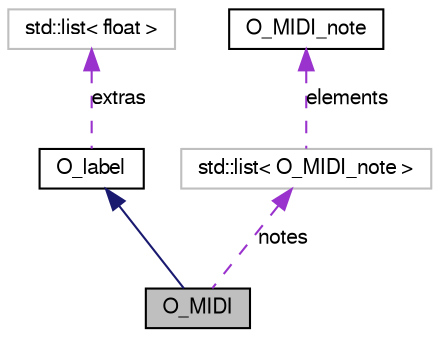 digraph G
{
  bgcolor="transparent";
  edge [fontname="FreeSans",fontsize="10",labelfontname="FreeSans",labelfontsize="10"];
  node [fontname="FreeSans",fontsize="10",shape=record];
  Node1 [label="O_MIDI",height=0.2,width=0.4,color="black", fillcolor="grey75", style="filled" fontcolor="black"];
  Node2 -> Node1 [dir=back,color="midnightblue",fontsize="10",style="solid",fontname="FreeSans"];
  Node2 [label="O_label",height=0.2,width=0.4,color="black",URL="$class_o__label.html",tooltip="Generic state of a data sequence."];
  Node3 -> Node2 [dir=back,color="darkorchid3",fontsize="10",style="dashed",label="extras",fontname="FreeSans"];
  Node3 [label="std::list\< float \>",height=0.2,width=0.4,color="grey75"];
  Node4 -> Node1 [dir=back,color="darkorchid3",fontsize="10",style="dashed",label="notes",fontname="FreeSans"];
  Node4 [label="std::list\< O_MIDI_note \>",height=0.2,width=0.4,color="grey75"];
  Node5 -> Node4 [dir=back,color="darkorchid3",fontsize="10",style="dashed",label="elements",fontname="FreeSans"];
  Node5 [label="O_MIDI_note",height=0.2,width=0.4,color="black",URL="$class_o___m_i_d_i__note.html",tooltip="MIDI note for polyphonic MIDI."];
}

